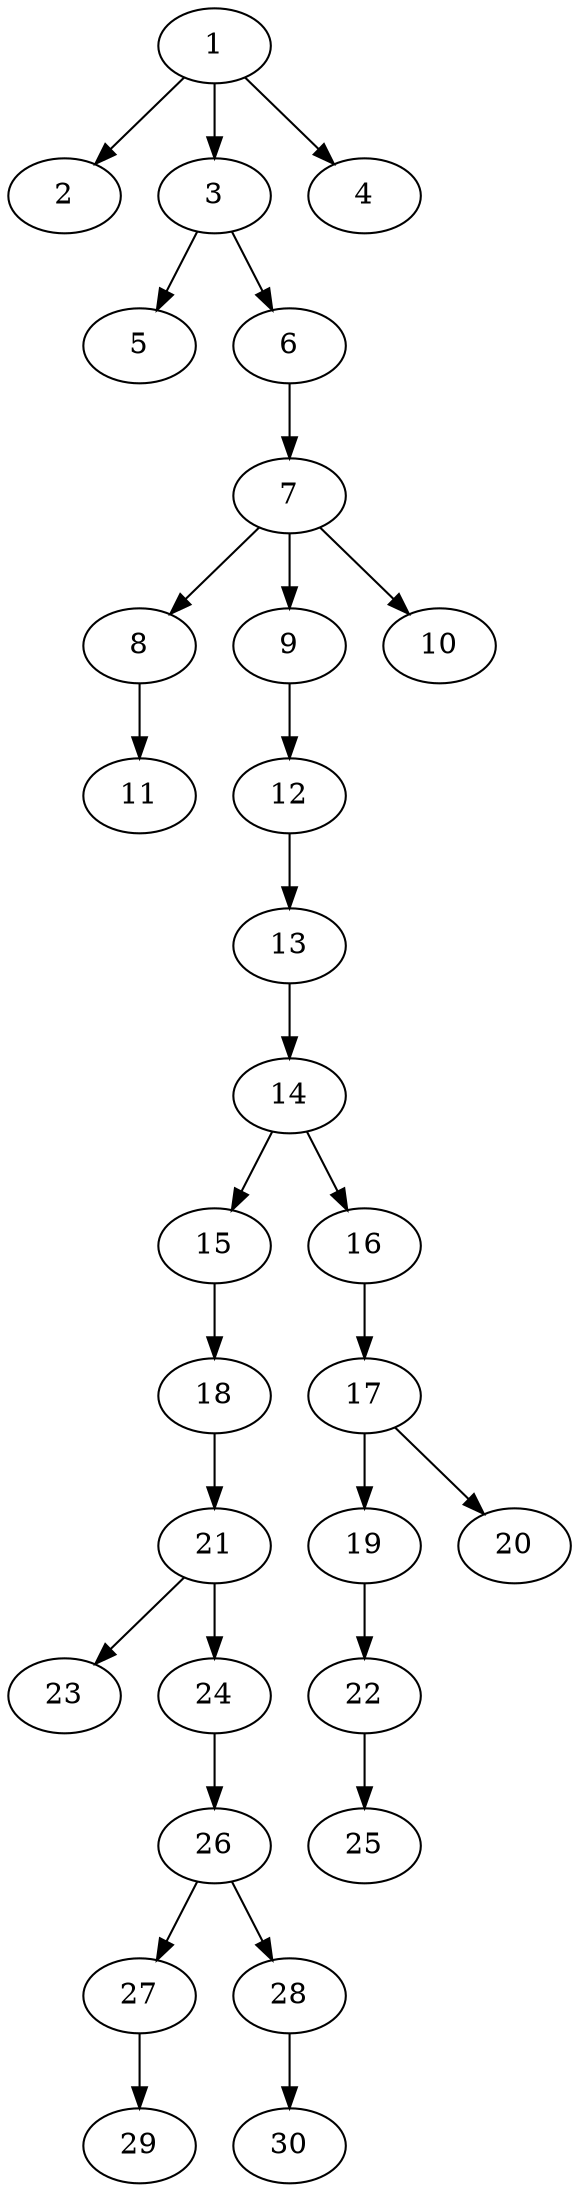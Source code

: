 // DAG automatically generated by daggen at Wed Apr 12 12:20:57 2017
// ./daggen --dot -n 30 --jump=3 --fat=0.2 --regularity=0.2 --density=0.4 
digraph G {
  1 [size="5868877334", alpha="0.12"]
  1 -> 2 [size ="134217728"]
  1 -> 3 [size ="134217728"]
  1 -> 4 [size ="134217728"]
  2 [size="1073741824000", alpha="0.14"]
  3 [size="920028293", alpha="0.06"]
  3 -> 5 [size ="75497472"]
  3 -> 6 [size ="75497472"]
  4 [size="180906175908", alpha="0.18"]
  5 [size="512170676257", alpha="0.16"]
  6 [size="782757789696", alpha="0.18"]
  6 -> 7 [size ="679477248"]
  7 [size="9128280816", alpha="0.15"]
  7 -> 8 [size ="838860800"]
  7 -> 9 [size ="838860800"]
  7 -> 10 [size ="838860800"]
  8 [size="14572673982", alpha="0.17"]
  8 -> 11 [size ="411041792"]
  9 [size="4379254103", alpha="0.02"]
  9 -> 12 [size ="75497472"]
  10 [size="1292828074", alpha="0.03"]
  11 [size="368293445632", alpha="0.18"]
  12 [size="6584688411", alpha="0.02"]
  12 -> 13 [size ="301989888"]
  13 [size="41871974228", alpha="0.17"]
  13 -> 14 [size ="838860800"]
  14 [size="20295099690", alpha="0.10"]
  14 -> 15 [size ="411041792"]
  14 -> 16 [size ="411041792"]
  15 [size="25091630974", alpha="0.08"]
  15 -> 18 [size ="679477248"]
  16 [size="8589934592", alpha="0.03"]
  16 -> 17 [size ="33554432"]
  17 [size="710330220704", alpha="0.15"]
  17 -> 19 [size ="536870912"]
  17 -> 20 [size ="536870912"]
  18 [size="68719476736", alpha="0.19"]
  18 -> 21 [size ="134217728"]
  19 [size="549755813888", alpha="0.03"]
  19 -> 22 [size ="536870912"]
  20 [size="368293445632", alpha="0.12"]
  21 [size="5799163390", alpha="0.01"]
  21 -> 23 [size ="301989888"]
  21 -> 24 [size ="301989888"]
  22 [size="15579950975", alpha="0.15"]
  22 -> 25 [size ="838860800"]
  23 [size="27654085876", alpha="0.14"]
  24 [size="12861164608", alpha="0.09"]
  24 -> 26 [size ="411041792"]
  25 [size="23060113305", alpha="0.10"]
  26 [size="1142056066", alpha="0.17"]
  26 -> 27 [size ="75497472"]
  26 -> 28 [size ="75497472"]
  27 [size="231928233984", alpha="0.02"]
  27 -> 29 [size ="301989888"]
  28 [size="21654098512", alpha="0.08"]
  28 -> 30 [size ="838860800"]
  29 [size="4547357690", alpha="0.09"]
  30 [size="68719476736", alpha="0.00"]
}
